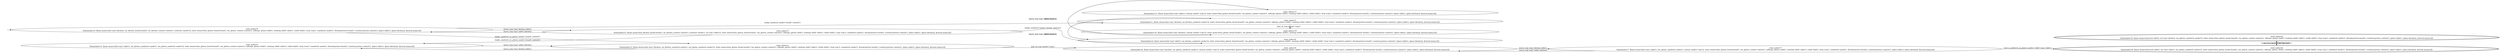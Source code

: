 digraph {
rankdir="LR"
s0[label="state_index=0
State(index=0, fluent atoms=[(at tray1 kitchen), (at_kitchen_bread bread1), (at_kitchen_content content1), (notexist sandw1)], static atoms=[(no_gluten_bread bread1), (no_gluten_content content1), (allergic_gluten child1), (waiting child1 table1), (child child1), (tray tray1), (sandwich sandw1), (bread-portion bread1), (content-portion content1), (place table1), (place kitchen)], derived atoms=[])
"]
s1[label="state_index=1
State(index=1, fluent atoms=[(at tray1 kitchen), (at_kitchen_sandwich sandw1)], static atoms=[(no_gluten_bread bread1), (no_gluten_content content1), (allergic_gluten child1), (waiting child1 table1), (child child1), (tray tray1), (sandwich sandw1), (bread-portion bread1), (content-portion content1), (place table1), (place kitchen)], derived atoms=[])
"]
s2[label="state_index=2
State(index=2, fluent atoms=[(at tray1 kitchen), (at_kitchen_sandwich sandw1), (no_gluten_sandwich sandw1)], static atoms=[(no_gluten_bread bread1), (no_gluten_content content1), (allergic_gluten child1), (waiting child1 table1), (child child1), (tray tray1), (sandwich sandw1), (bread-portion bread1), (content-portion content1), (place table1), (place kitchen)], derived atoms=[])
"]
s3[label="state_index=3
State(index=3, fluent atoms=[(at_kitchen_bread bread1), (at_kitchen_content content1), (notexist sandw1), (at tray1 table1)], static atoms=[(no_gluten_bread bread1), (no_gluten_content content1), (allergic_gluten child1), (waiting child1 table1), (child child1), (tray tray1), (sandwich sandw1), (bread-portion bread1), (content-portion content1), (place table1), (place kitchen)], derived atoms=[])
"]
s4[label="state_index=4
State(index=4, fluent atoms=[(at tray1 table1), (at_kitchen_sandwich sandw1)], static atoms=[(no_gluten_bread bread1), (no_gluten_content content1), (allergic_gluten child1), (waiting child1 table1), (child child1), (tray tray1), (sandwich sandw1), (bread-portion bread1), (content-portion content1), (place table1), (place kitchen)], derived atoms=[])
"]
s5[label="state_index=5
State(index=5, fluent atoms=[(at tray1 table1), (at_kitchen_sandwich sandw1), (no_gluten_sandwich sandw1)], static atoms=[(no_gluten_bread bread1), (no_gluten_content content1), (allergic_gluten child1), (waiting child1 table1), (child child1), (tray tray1), (sandwich sandw1), (bread-portion bread1), (content-portion content1), (place table1), (place kitchen)], derived atoms=[])
"]
s6[label="state_index=6
State(index=6, fluent atoms=[(at tray1 kitchen), (no_gluten_sandwich sandw1), (ontray sandw1 tray1)], static atoms=[(no_gluten_bread bread1), (no_gluten_content content1), (allergic_gluten child1), (waiting child1 table1), (child child1), (tray tray1), (sandwich sandw1), (bread-portion bread1), (content-portion content1), (place table1), (place kitchen)], derived atoms=[])
"]
s7[label="state_index=7
State(index=7, fluent atoms=[(at tray1 table1), (no_gluten_sandwich sandw1), (ontray sandw1 tray1)], static atoms=[(no_gluten_bread bread1), (no_gluten_content content1), (allergic_gluten child1), (waiting child1 table1), (child child1), (tray tray1), (sandwich sandw1), (bread-portion bread1), (content-portion content1), (place table1), (place kitchen)], derived atoms=[])
"]
s8[peripheries=2,label="state_index=8
State(index=8, fluent atoms=[(served child1), (at tray1 table1), (no_gluten_sandwich sandw1)], static atoms=[(no_gluten_bread bread1), (no_gluten_content content1), (allergic_gluten child1), (waiting child1 table1), (child child1), (tray tray1), (sandwich sandw1), (bread-portion bread1), (content-portion content1), (place table1), (place kitchen)], derived atoms=[])
"]
s9[peripheries=2,label="state_index=9
State(index=9, fluent atoms=[(served child1), (at tray1 kitchen), (no_gluten_sandwich sandw1)], static atoms=[(no_gluten_bread bread1), (no_gluten_content content1), (allergic_gluten child1), (waiting child1 table1), (child child1), (tray tray1), (sandwich sandw1), (bread-portion bread1), (content-portion content1), (place table1), (place kitchen)], derived atoms=[])
"]
s10[label="state_index=10
State(index=10, fluent atoms=[(at tray1 kitchen), (ontray sandw1 tray1)], static atoms=[(no_gluten_bread bread1), (no_gluten_content content1), (allergic_gluten child1), (waiting child1 table1), (child child1), (tray tray1), (sandwich sandw1), (bread-portion bread1), (content-portion content1), (place table1), (place kitchen)], derived atoms=[])
"]
s11[label="state_index=11
State(index=11, fluent atoms=[(at tray1 table1), (ontray sandw1 tray1)], static atoms=[(no_gluten_bread bread1), (no_gluten_content content1), (allergic_gluten child1), (waiting child1 table1), (child child1), (tray tray1), (sandwich sandw1), (bread-portion bread1), (content-portion content1), (place table1), (place kitchen)], derived atoms=[])
"]
Dangling [ label = "", style = invis ]
{ rank = same; Dangling }
Dangling -> s0
{ rank = same; s1,s4,s10,s11}
{ rank = same; s3}
{ rank = same; s0,s5}
{ rank = same; s2}
{ rank = same; s6}
{ rank = same; s7}
{ rank = same; s8,s9}
s0->s1 [label="(make_sandwich sandw1 bread1 content1)
"]
s0->s2 [label="(make_sandwich_no_gluten sandw1 bread1 content1)
"]
s0->s3 [label="(move_tray tray1 kitchen table1)
"]
s1->s4 [label="(move_tray tray1 kitchen table1)
"]
s1->s10 [label="(put_on_tray sandw1 tray1)
"]
s2->s5 [label="(move_tray tray1 kitchen table1)
"]
s2->s6 [label="(put_on_tray sandw1 tray1)
"]
s3->s0 [label="(move_tray tray1 table1 kitchen)
"]
s3->s4 [label="(make_sandwich sandw1 bread1 content1)
"]
s3->s5 [label="(make_sandwich_no_gluten sandw1 bread1 content1)
"]
s4->s1 [label="(move_tray tray1 table1 kitchen)
"]
s5->s2 [label="(move_tray tray1 table1 kitchen)
"]
s6->s7 [label="(move_tray tray1 kitchen table1)
"]
s7->s6 [label="(move_tray tray1 table1 kitchen)
"]
s7->s8 [label="(serve_sandwich_no_gluten sandw1 child1 tray1 table1)
"]
s8->s9 [label="(move_tray tray1 table1 kitchen)
"]
s9->s8 [label="(move_tray tray1 kitchen table1)
"]
s10->s11 [label="(move_tray tray1 kitchen table1)
"]
s11->s10 [label="(move_tray tray1 table1 kitchen)
"]
}
